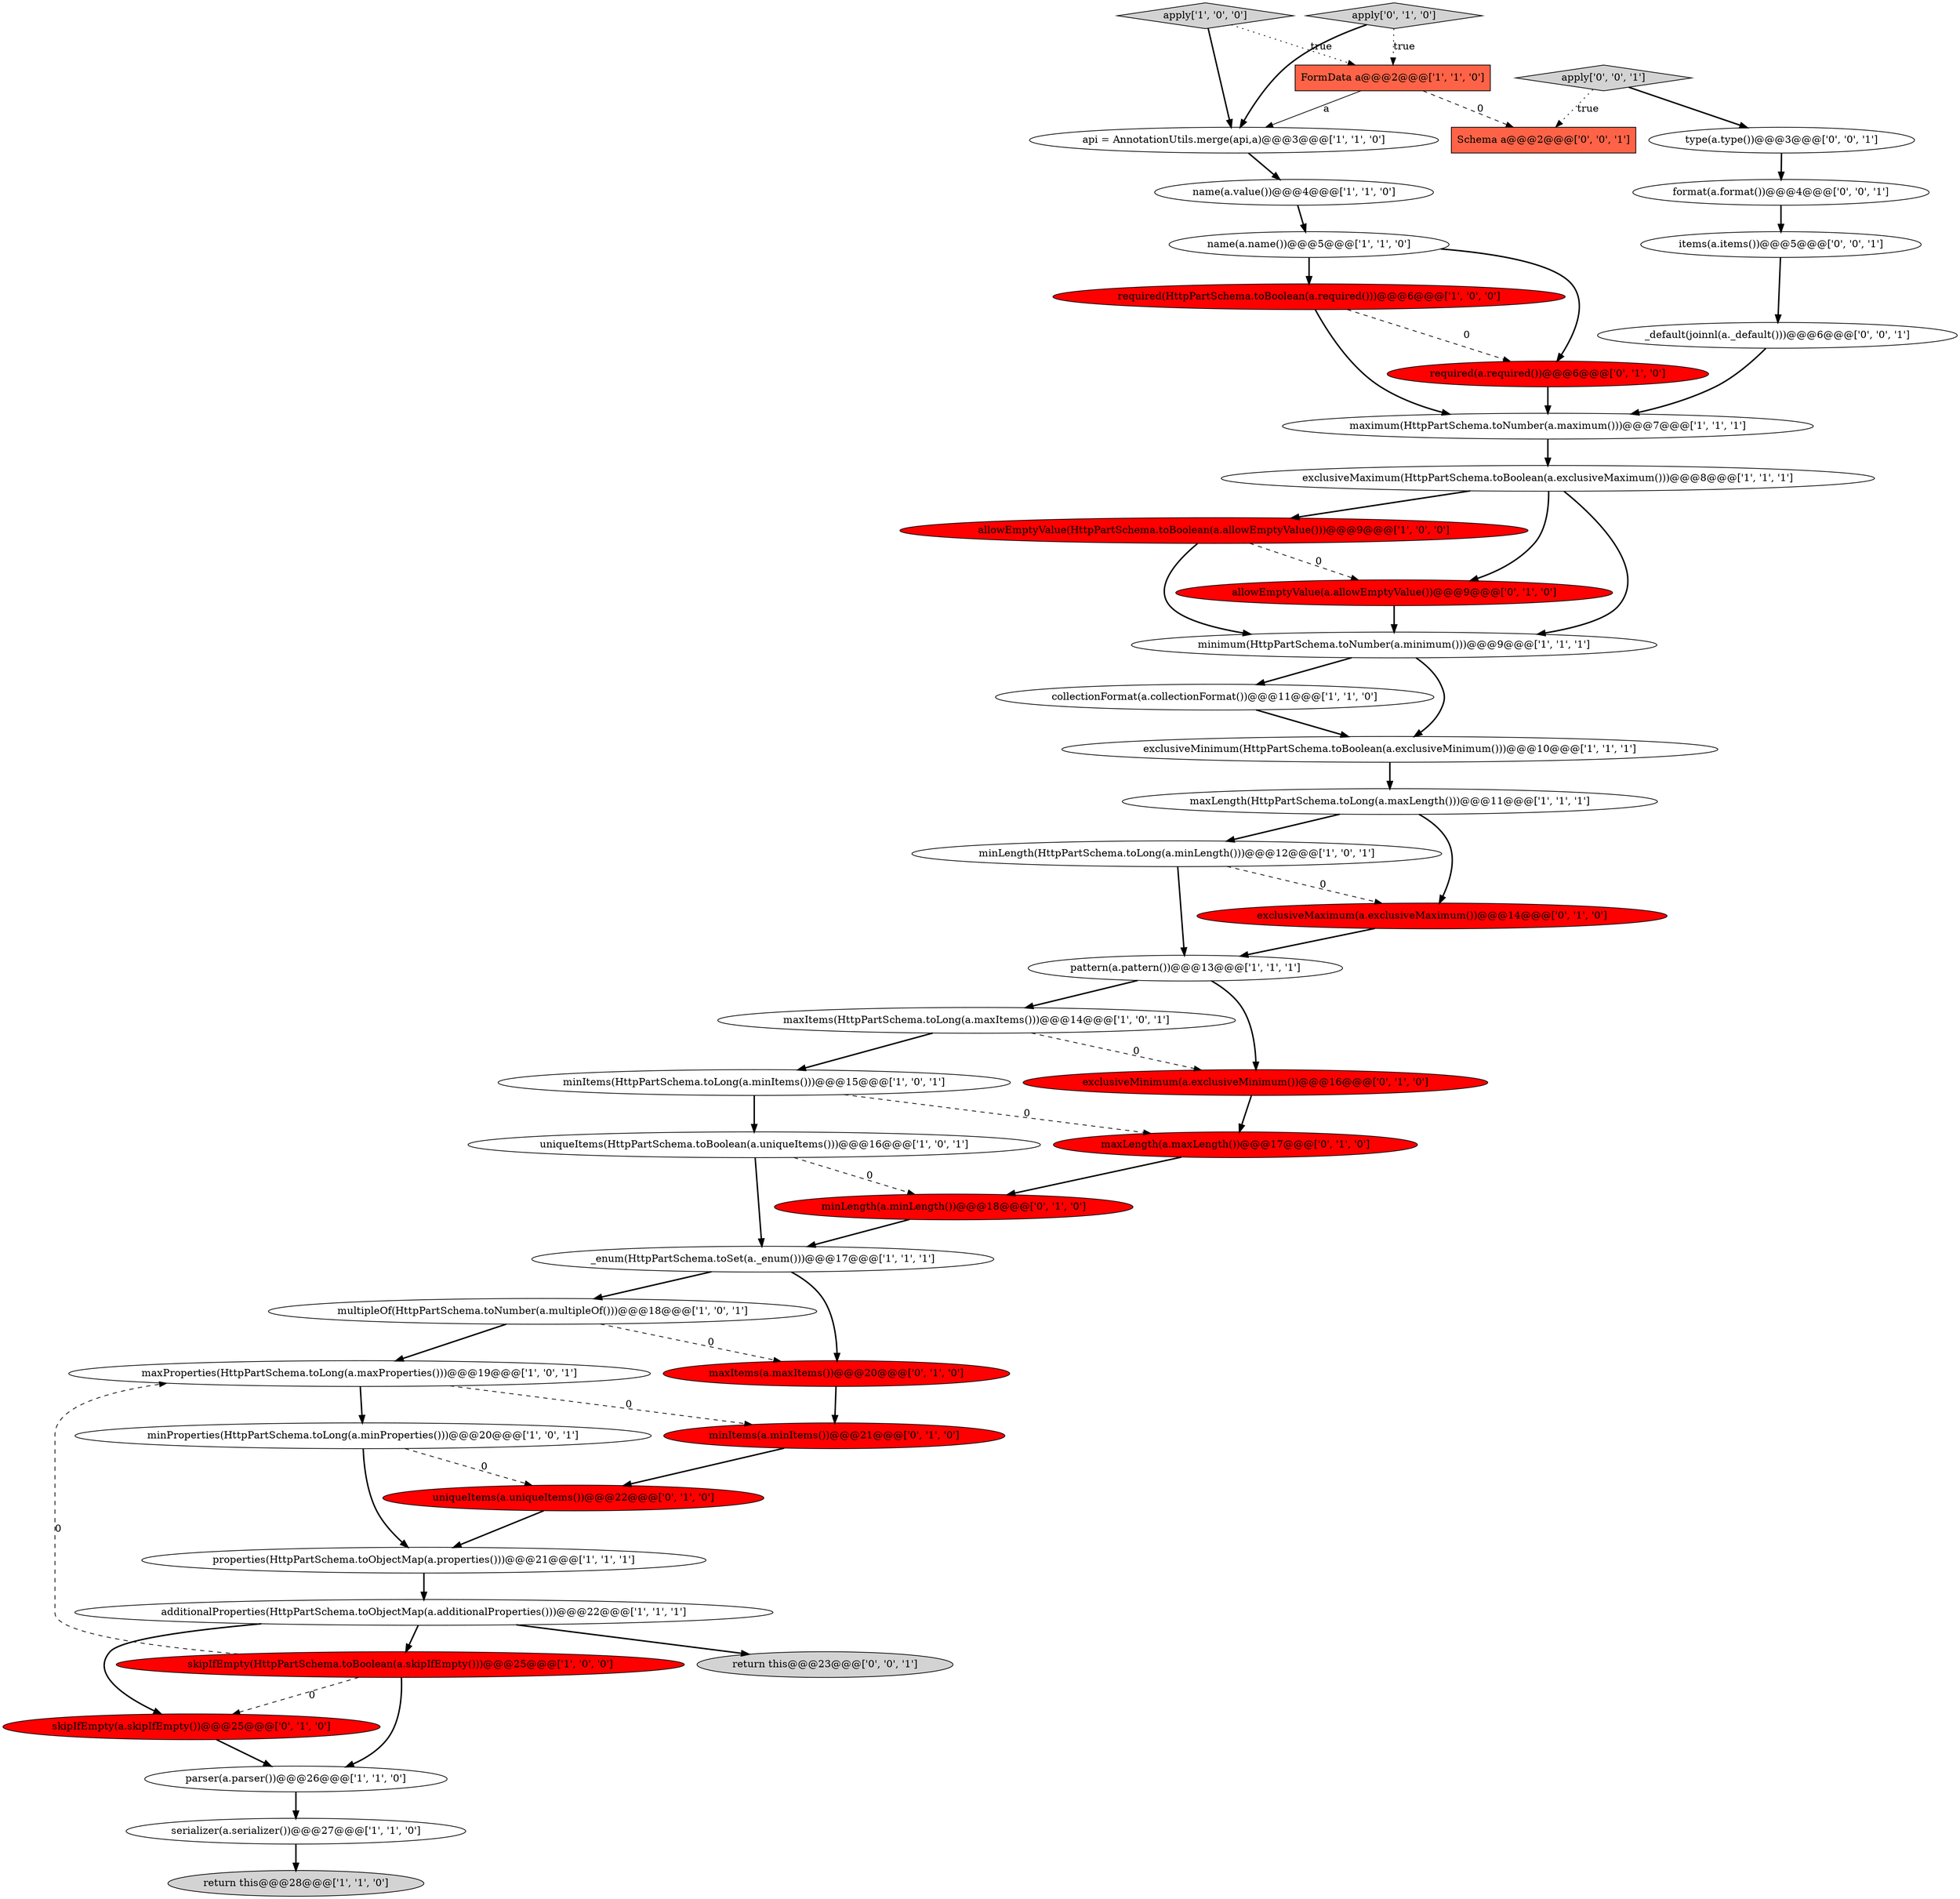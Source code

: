 digraph {
9 [style = filled, label = "required(HttpPartSchema.toBoolean(a.required()))@@@6@@@['1', '0', '0']", fillcolor = red, shape = ellipse image = "AAA1AAABBB1BBB"];
44 [style = filled, label = "_default(joinnl(a._default()))@@@6@@@['0', '0', '1']", fillcolor = white, shape = ellipse image = "AAA0AAABBB3BBB"];
6 [style = filled, label = "collectionFormat(a.collectionFormat())@@@11@@@['1', '1', '0']", fillcolor = white, shape = ellipse image = "AAA0AAABBB1BBB"];
5 [style = filled, label = "uniqueItems(HttpPartSchema.toBoolean(a.uniqueItems()))@@@16@@@['1', '0', '1']", fillcolor = white, shape = ellipse image = "AAA0AAABBB1BBB"];
20 [style = filled, label = "parser(a.parser())@@@26@@@['1', '1', '0']", fillcolor = white, shape = ellipse image = "AAA0AAABBB1BBB"];
3 [style = filled, label = "maxProperties(HttpPartSchema.toLong(a.maxProperties()))@@@19@@@['1', '0', '1']", fillcolor = white, shape = ellipse image = "AAA0AAABBB1BBB"];
13 [style = filled, label = "exclusiveMinimum(HttpPartSchema.toBoolean(a.exclusiveMinimum()))@@@10@@@['1', '1', '1']", fillcolor = white, shape = ellipse image = "AAA0AAABBB1BBB"];
40 [style = filled, label = "Schema a@@@2@@@['0', '0', '1']", fillcolor = tomato, shape = box image = "AAA0AAABBB3BBB"];
30 [style = filled, label = "allowEmptyValue(a.allowEmptyValue())@@@9@@@['0', '1', '0']", fillcolor = red, shape = ellipse image = "AAA1AAABBB2BBB"];
14 [style = filled, label = "properties(HttpPartSchema.toObjectMap(a.properties()))@@@21@@@['1', '1', '1']", fillcolor = white, shape = ellipse image = "AAA0AAABBB1BBB"];
15 [style = filled, label = "apply['1', '0', '0']", fillcolor = lightgray, shape = diamond image = "AAA0AAABBB1BBB"];
31 [style = filled, label = "minLength(a.minLength())@@@18@@@['0', '1', '0']", fillcolor = red, shape = ellipse image = "AAA1AAABBB2BBB"];
42 [style = filled, label = "type(a.type())@@@3@@@['0', '0', '1']", fillcolor = white, shape = ellipse image = "AAA0AAABBB3BBB"];
10 [style = filled, label = "name(a.value())@@@4@@@['1', '1', '0']", fillcolor = white, shape = ellipse image = "AAA0AAABBB1BBB"];
34 [style = filled, label = "apply['0', '1', '0']", fillcolor = lightgray, shape = diamond image = "AAA0AAABBB2BBB"];
37 [style = filled, label = "exclusiveMinimum(a.exclusiveMinimum())@@@16@@@['0', '1', '0']", fillcolor = red, shape = ellipse image = "AAA1AAABBB2BBB"];
17 [style = filled, label = "name(a.name())@@@5@@@['1', '1', '0']", fillcolor = white, shape = ellipse image = "AAA0AAABBB1BBB"];
43 [style = filled, label = "items(a.items())@@@5@@@['0', '0', '1']", fillcolor = white, shape = ellipse image = "AAA0AAABBB3BBB"];
25 [style = filled, label = "allowEmptyValue(HttpPartSchema.toBoolean(a.allowEmptyValue()))@@@9@@@['1', '0', '0']", fillcolor = red, shape = ellipse image = "AAA1AAABBB1BBB"];
35 [style = filled, label = "skipIfEmpty(a.skipIfEmpty())@@@25@@@['0', '1', '0']", fillcolor = red, shape = ellipse image = "AAA1AAABBB2BBB"];
18 [style = filled, label = "maxItems(HttpPartSchema.toLong(a.maxItems()))@@@14@@@['1', '0', '1']", fillcolor = white, shape = ellipse image = "AAA0AAABBB1BBB"];
7 [style = filled, label = "minimum(HttpPartSchema.toNumber(a.minimum()))@@@9@@@['1', '1', '1']", fillcolor = white, shape = ellipse image = "AAA0AAABBB1BBB"];
2 [style = filled, label = "serializer(a.serializer())@@@27@@@['1', '1', '0']", fillcolor = white, shape = ellipse image = "AAA0AAABBB1BBB"];
26 [style = filled, label = "multipleOf(HttpPartSchema.toNumber(a.multipleOf()))@@@18@@@['1', '0', '1']", fillcolor = white, shape = ellipse image = "AAA0AAABBB1BBB"];
1 [style = filled, label = "exclusiveMaximum(HttpPartSchema.toBoolean(a.exclusiveMaximum()))@@@8@@@['1', '1', '1']", fillcolor = white, shape = ellipse image = "AAA0AAABBB1BBB"];
11 [style = filled, label = "return this@@@28@@@['1', '1', '0']", fillcolor = lightgray, shape = ellipse image = "AAA0AAABBB1BBB"];
16 [style = filled, label = "minItems(HttpPartSchema.toLong(a.minItems()))@@@15@@@['1', '0', '1']", fillcolor = white, shape = ellipse image = "AAA0AAABBB1BBB"];
36 [style = filled, label = "uniqueItems(a.uniqueItems())@@@22@@@['0', '1', '0']", fillcolor = red, shape = ellipse image = "AAA1AAABBB2BBB"];
24 [style = filled, label = "minLength(HttpPartSchema.toLong(a.minLength()))@@@12@@@['1', '0', '1']", fillcolor = white, shape = ellipse image = "AAA0AAABBB1BBB"];
32 [style = filled, label = "maxLength(a.maxLength())@@@17@@@['0', '1', '0']", fillcolor = red, shape = ellipse image = "AAA1AAABBB2BBB"];
19 [style = filled, label = "minProperties(HttpPartSchema.toLong(a.minProperties()))@@@20@@@['1', '0', '1']", fillcolor = white, shape = ellipse image = "AAA0AAABBB1BBB"];
12 [style = filled, label = "maximum(HttpPartSchema.toNumber(a.maximum()))@@@7@@@['1', '1', '1']", fillcolor = white, shape = ellipse image = "AAA0AAABBB1BBB"];
27 [style = filled, label = "skipIfEmpty(HttpPartSchema.toBoolean(a.skipIfEmpty()))@@@25@@@['1', '0', '0']", fillcolor = red, shape = ellipse image = "AAA1AAABBB1BBB"];
38 [style = filled, label = "required(a.required())@@@6@@@['0', '1', '0']", fillcolor = red, shape = ellipse image = "AAA1AAABBB2BBB"];
22 [style = filled, label = "_enum(HttpPartSchema.toSet(a._enum()))@@@17@@@['1', '1', '1']", fillcolor = white, shape = ellipse image = "AAA0AAABBB1BBB"];
33 [style = filled, label = "minItems(a.minItems())@@@21@@@['0', '1', '0']", fillcolor = red, shape = ellipse image = "AAA1AAABBB2BBB"];
21 [style = filled, label = "maxLength(HttpPartSchema.toLong(a.maxLength()))@@@11@@@['1', '1', '1']", fillcolor = white, shape = ellipse image = "AAA0AAABBB1BBB"];
8 [style = filled, label = "FormData a@@@2@@@['1', '1', '0']", fillcolor = tomato, shape = box image = "AAA0AAABBB1BBB"];
4 [style = filled, label = "api = AnnotationUtils.merge(api,a)@@@3@@@['1', '1', '0']", fillcolor = white, shape = ellipse image = "AAA0AAABBB1BBB"];
0 [style = filled, label = "pattern(a.pattern())@@@13@@@['1', '1', '1']", fillcolor = white, shape = ellipse image = "AAA0AAABBB1BBB"];
28 [style = filled, label = "maxItems(a.maxItems())@@@20@@@['0', '1', '0']", fillcolor = red, shape = ellipse image = "AAA1AAABBB2BBB"];
23 [style = filled, label = "additionalProperties(HttpPartSchema.toObjectMap(a.additionalProperties()))@@@22@@@['1', '1', '1']", fillcolor = white, shape = ellipse image = "AAA0AAABBB1BBB"];
29 [style = filled, label = "exclusiveMaximum(a.exclusiveMaximum())@@@14@@@['0', '1', '0']", fillcolor = red, shape = ellipse image = "AAA1AAABBB2BBB"];
39 [style = filled, label = "apply['0', '0', '1']", fillcolor = lightgray, shape = diamond image = "AAA0AAABBB3BBB"];
45 [style = filled, label = "return this@@@23@@@['0', '0', '1']", fillcolor = lightgray, shape = ellipse image = "AAA0AAABBB3BBB"];
41 [style = filled, label = "format(a.format())@@@4@@@['0', '0', '1']", fillcolor = white, shape = ellipse image = "AAA0AAABBB3BBB"];
7->13 [style = bold, label=""];
4->10 [style = bold, label=""];
22->26 [style = bold, label=""];
42->41 [style = bold, label=""];
8->40 [style = dashed, label="0"];
16->32 [style = dashed, label="0"];
31->22 [style = bold, label=""];
27->3 [style = dashed, label="0"];
0->37 [style = bold, label=""];
23->27 [style = bold, label=""];
23->45 [style = bold, label=""];
35->20 [style = bold, label=""];
3->33 [style = dashed, label="0"];
24->0 [style = bold, label=""];
26->3 [style = bold, label=""];
17->9 [style = bold, label=""];
26->28 [style = dashed, label="0"];
29->0 [style = bold, label=""];
38->12 [style = bold, label=""];
24->29 [style = dashed, label="0"];
10->17 [style = bold, label=""];
8->4 [style = solid, label="a"];
21->24 [style = bold, label=""];
22->28 [style = bold, label=""];
1->30 [style = bold, label=""];
12->1 [style = bold, label=""];
25->7 [style = bold, label=""];
36->14 [style = bold, label=""];
44->12 [style = bold, label=""];
1->7 [style = bold, label=""];
20->2 [style = bold, label=""];
23->35 [style = bold, label=""];
17->38 [style = bold, label=""];
34->8 [style = dotted, label="true"];
27->35 [style = dashed, label="0"];
21->29 [style = bold, label=""];
19->14 [style = bold, label=""];
28->33 [style = bold, label=""];
14->23 [style = bold, label=""];
3->19 [style = bold, label=""];
15->8 [style = dotted, label="true"];
19->36 [style = dashed, label="0"];
25->30 [style = dashed, label="0"];
30->7 [style = bold, label=""];
6->13 [style = bold, label=""];
33->36 [style = bold, label=""];
7->6 [style = bold, label=""];
15->4 [style = bold, label=""];
18->37 [style = dashed, label="0"];
5->31 [style = dashed, label="0"];
16->5 [style = bold, label=""];
37->32 [style = bold, label=""];
34->4 [style = bold, label=""];
39->40 [style = dotted, label="true"];
0->18 [style = bold, label=""];
9->12 [style = bold, label=""];
13->21 [style = bold, label=""];
39->42 [style = bold, label=""];
5->22 [style = bold, label=""];
41->43 [style = bold, label=""];
1->25 [style = bold, label=""];
27->20 [style = bold, label=""];
2->11 [style = bold, label=""];
32->31 [style = bold, label=""];
43->44 [style = bold, label=""];
9->38 [style = dashed, label="0"];
18->16 [style = bold, label=""];
}
